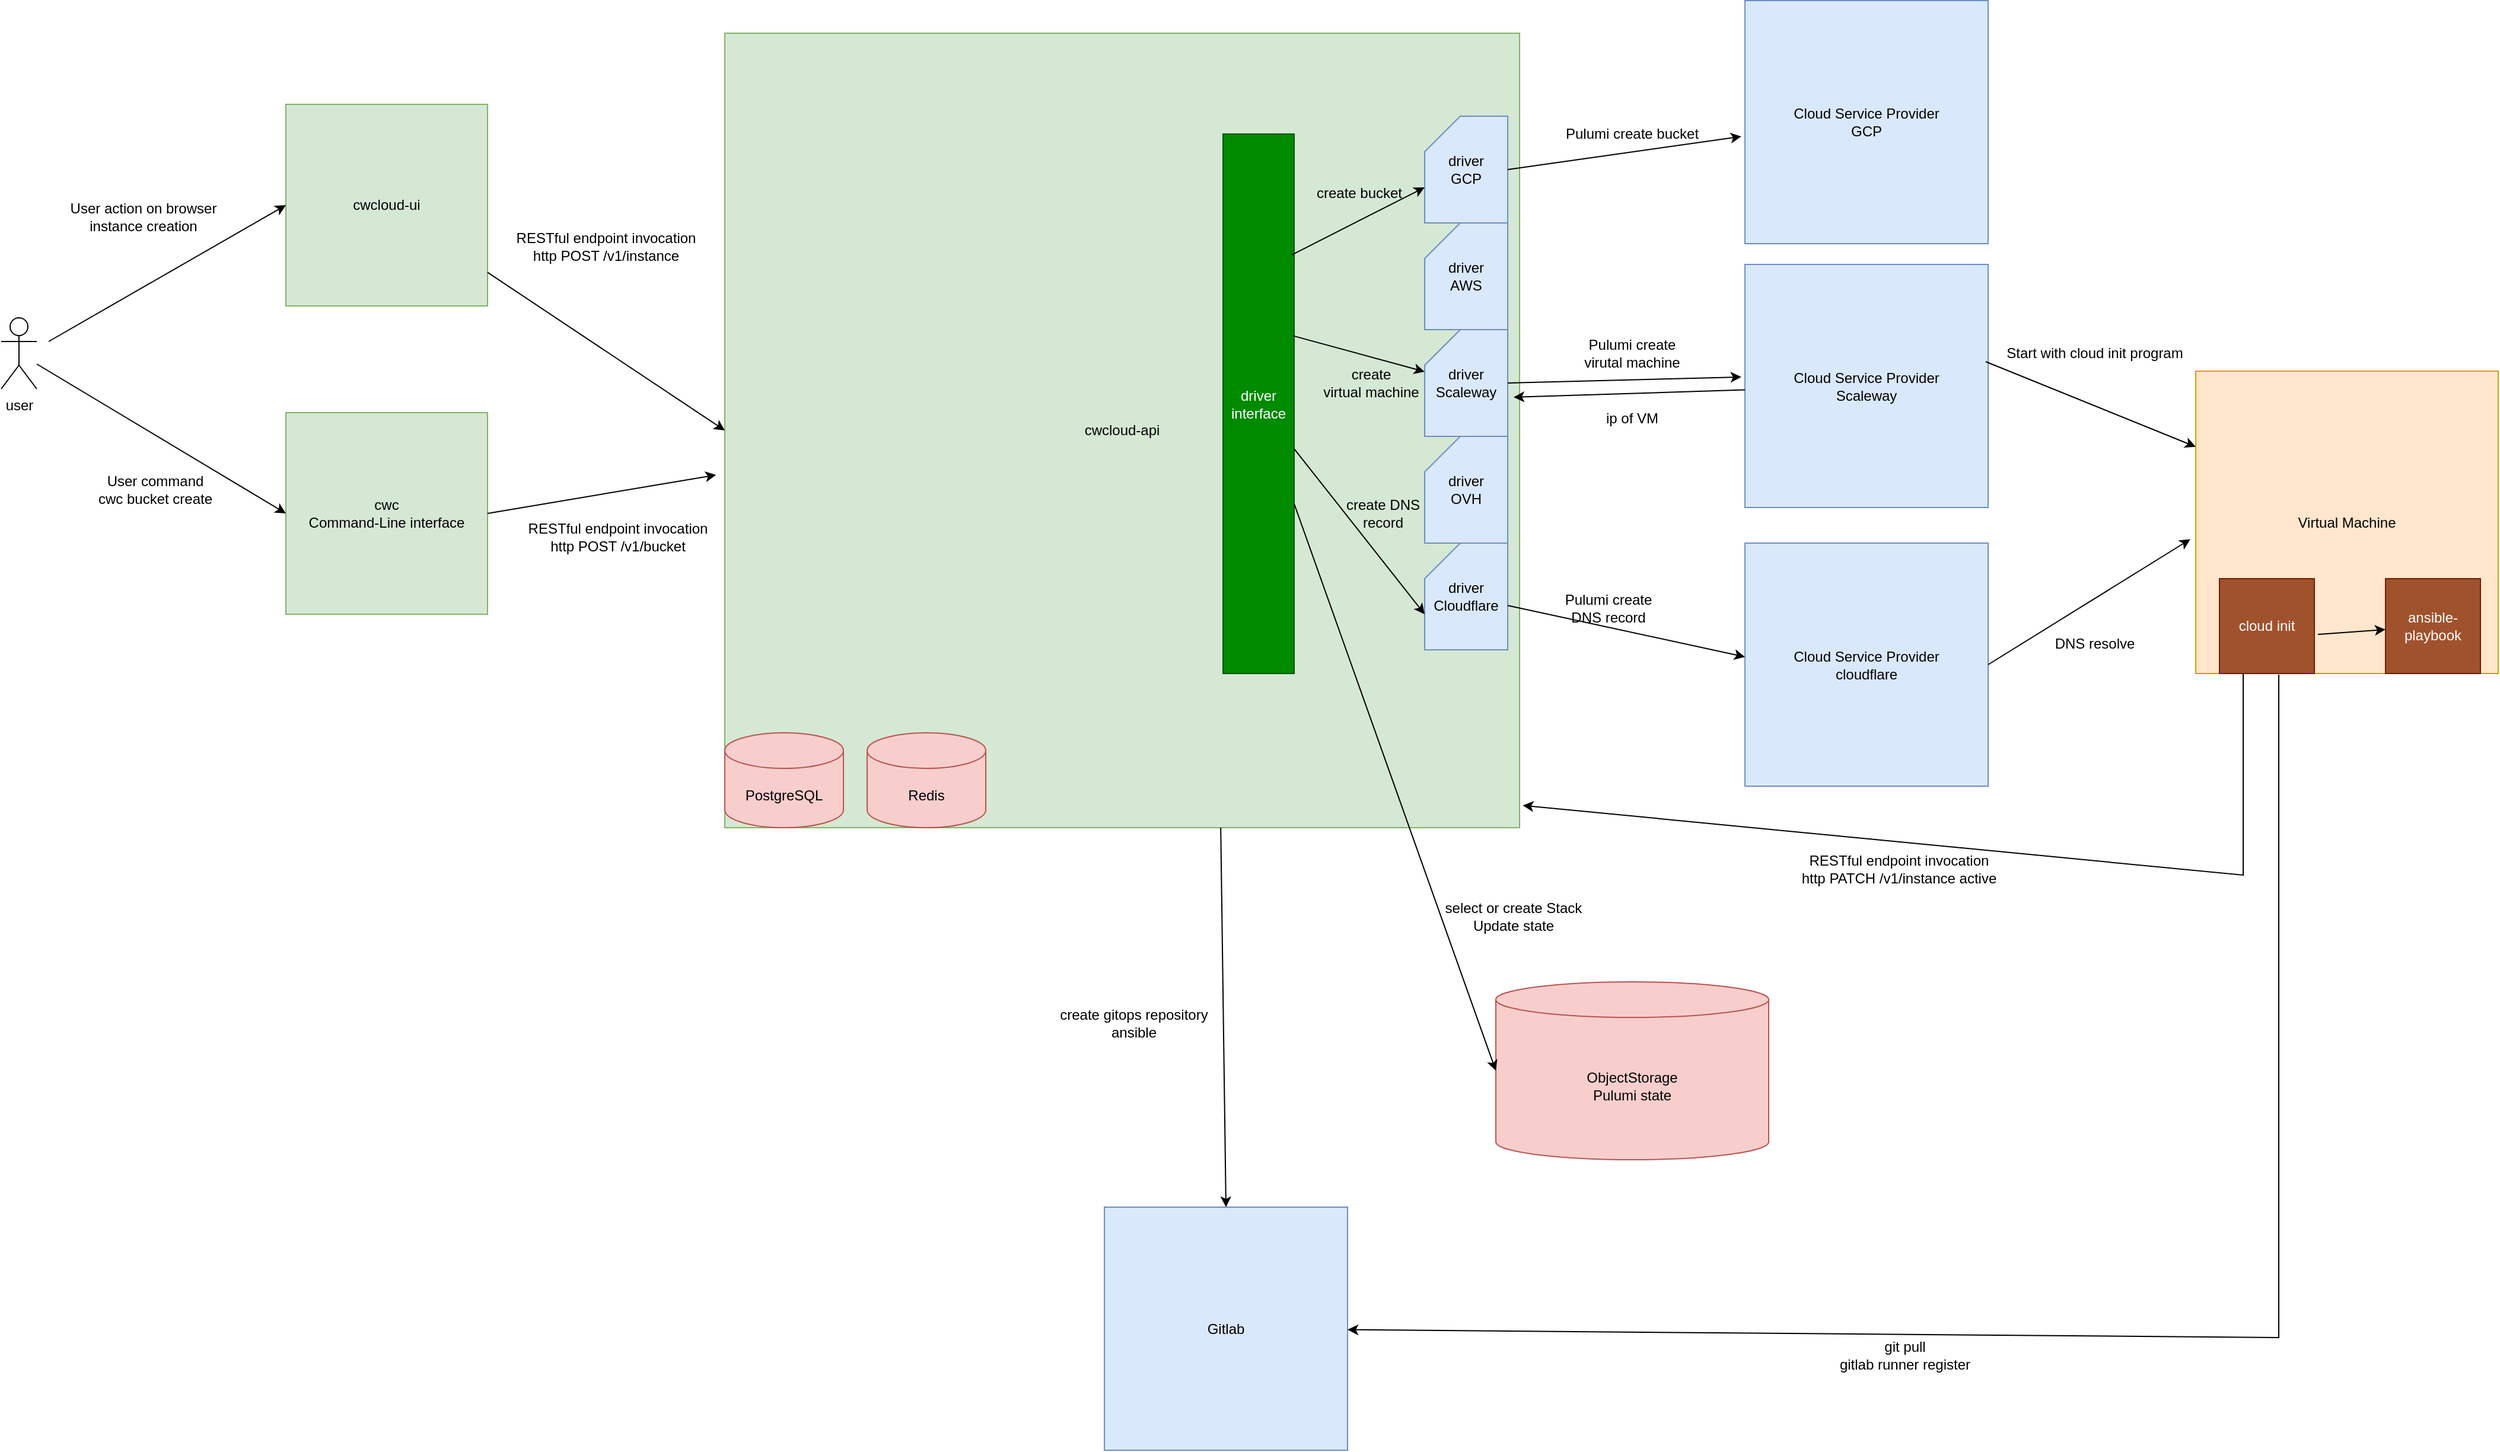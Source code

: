 <mxfile version="24.2.1" type="device">
  <diagram name="Page-1" id="8OBKk41p--By60RAJChD">
    <mxGraphModel dx="2818" dy="1359" grid="1" gridSize="10" guides="1" tooltips="1" connect="1" arrows="1" fold="1" page="1" pageScale="1" pageWidth="850" pageHeight="1100" math="0" shadow="0">
      <root>
        <mxCell id="0" />
        <mxCell id="1" parent="0" />
        <mxCell id="VmBzKAPH3LvwEZfFCWB9-1" value="cwcloud-api" style="whiteSpace=wrap;html=1;aspect=fixed;fillColor=#d5e8d4;strokeColor=#82b366;" vertex="1" parent="1">
          <mxGeometry x="220" y="110" width="670" height="670" as="geometry" />
        </mxCell>
        <mxCell id="VmBzKAPH3LvwEZfFCWB9-2" value="PostgreSQL" style="shape=cylinder3;whiteSpace=wrap;html=1;boundedLbl=1;backgroundOutline=1;size=15;fillColor=#f8cecc;strokeColor=#b85450;" vertex="1" parent="1">
          <mxGeometry x="220" y="700" width="100" height="80" as="geometry" />
        </mxCell>
        <mxCell id="VmBzKAPH3LvwEZfFCWB9-4" value="user" style="shape=umlActor;verticalLabelPosition=bottom;verticalAlign=top;html=1;outlineConnect=0;" vertex="1" parent="1">
          <mxGeometry x="-390" y="350" width="30" height="60" as="geometry" />
        </mxCell>
        <mxCell id="VmBzKAPH3LvwEZfFCWB9-8" value="cwcloud-ui" style="whiteSpace=wrap;html=1;aspect=fixed;fillColor=#d5e8d4;strokeColor=#82b366;" vertex="1" parent="1">
          <mxGeometry x="-150" y="170" width="170" height="170" as="geometry" />
        </mxCell>
        <mxCell id="VmBzKAPH3LvwEZfFCWB9-9" value="cwc&lt;div&gt;Command-Line interface&lt;/div&gt;" style="whiteSpace=wrap;html=1;aspect=fixed;fillColor=#d5e8d4;strokeColor=#82b366;" vertex="1" parent="1">
          <mxGeometry x="-150" y="430" width="170" height="170" as="geometry" />
        </mxCell>
        <mxCell id="VmBzKAPH3LvwEZfFCWB9-10" value="" style="endArrow=classic;html=1;rounded=0;entryX=0;entryY=0.5;entryDx=0;entryDy=0;" edge="1" parent="1" target="VmBzKAPH3LvwEZfFCWB9-8">
          <mxGeometry width="50" height="50" relative="1" as="geometry">
            <mxPoint x="-350" y="370" as="sourcePoint" />
            <mxPoint x="-300" y="330" as="targetPoint" />
          </mxGeometry>
        </mxCell>
        <mxCell id="VmBzKAPH3LvwEZfFCWB9-11" value="" style="endArrow=classic;html=1;rounded=0;entryX=0;entryY=0.5;entryDx=0;entryDy=0;" edge="1" parent="1" source="VmBzKAPH3LvwEZfFCWB9-4" target="VmBzKAPH3LvwEZfFCWB9-9">
          <mxGeometry width="50" height="50" relative="1" as="geometry">
            <mxPoint x="-340" y="390" as="sourcePoint" />
            <mxPoint x="-110" y="265" as="targetPoint" />
          </mxGeometry>
        </mxCell>
        <mxCell id="VmBzKAPH3LvwEZfFCWB9-12" value="" style="endArrow=classic;html=1;rounded=0;entryX=0;entryY=0.5;entryDx=0;entryDy=0;" edge="1" parent="1" source="VmBzKAPH3LvwEZfFCWB9-8" target="VmBzKAPH3LvwEZfFCWB9-1">
          <mxGeometry width="50" height="50" relative="1" as="geometry">
            <mxPoint x="160" y="380" as="sourcePoint" />
            <mxPoint x="210" y="330" as="targetPoint" />
          </mxGeometry>
        </mxCell>
        <mxCell id="VmBzKAPH3LvwEZfFCWB9-13" value="" style="endArrow=classic;html=1;rounded=0;exitX=1;exitY=0.5;exitDx=0;exitDy=0;entryX=-0.011;entryY=0.556;entryDx=0;entryDy=0;entryPerimeter=0;" edge="1" parent="1" source="VmBzKAPH3LvwEZfFCWB9-9" target="VmBzKAPH3LvwEZfFCWB9-1">
          <mxGeometry width="50" height="50" relative="1" as="geometry">
            <mxPoint x="60" y="297" as="sourcePoint" />
            <mxPoint x="250" y="380" as="targetPoint" />
          </mxGeometry>
        </mxCell>
        <mxCell id="VmBzKAPH3LvwEZfFCWB9-15" value="Redis" style="shape=cylinder3;whiteSpace=wrap;html=1;boundedLbl=1;backgroundOutline=1;size=15;fillColor=#f8cecc;strokeColor=#b85450;" vertex="1" parent="1">
          <mxGeometry x="340" y="700" width="100" height="80" as="geometry" />
        </mxCell>
        <mxCell id="VmBzKAPH3LvwEZfFCWB9-16" value="ObjectStorage&lt;br&gt;Pulumi state" style="shape=cylinder3;whiteSpace=wrap;html=1;boundedLbl=1;backgroundOutline=1;size=15;fillColor=#f8cecc;strokeColor=#b85450;" vertex="1" parent="1">
          <mxGeometry x="870" y="910" width="230" height="150" as="geometry" />
        </mxCell>
        <mxCell id="VmBzKAPH3LvwEZfFCWB9-25" value="driver&lt;br&gt;GCP" style="shape=card;whiteSpace=wrap;html=1;fillColor=#dae8fc;strokeColor=#6c8ebf;" vertex="1" parent="1">
          <mxGeometry x="810" y="180" width="70" height="90" as="geometry" />
        </mxCell>
        <mxCell id="VmBzKAPH3LvwEZfFCWB9-29" value="driver&lt;br&gt;AWS" style="shape=card;whiteSpace=wrap;html=1;fillColor=#dae8fc;strokeColor=#6c8ebf;" vertex="1" parent="1">
          <mxGeometry x="810" y="270" width="70" height="90" as="geometry" />
        </mxCell>
        <mxCell id="VmBzKAPH3LvwEZfFCWB9-30" value="driver&lt;br&gt;Scaleway" style="shape=card;whiteSpace=wrap;html=1;fillColor=#dae8fc;strokeColor=#6c8ebf;" vertex="1" parent="1">
          <mxGeometry x="810" y="360" width="70" height="90" as="geometry" />
        </mxCell>
        <mxCell id="VmBzKAPH3LvwEZfFCWB9-31" value="driver&lt;br&gt;OVH" style="shape=card;whiteSpace=wrap;html=1;fillColor=#dae8fc;strokeColor=#6c8ebf;" vertex="1" parent="1">
          <mxGeometry x="810" y="450" width="70" height="90" as="geometry" />
        </mxCell>
        <mxCell id="VmBzKAPH3LvwEZfFCWB9-32" value="driver&lt;br&gt;Cloudflare" style="shape=card;whiteSpace=wrap;html=1;fillColor=#dae8fc;strokeColor=#6c8ebf;" vertex="1" parent="1">
          <mxGeometry x="810" y="540" width="70" height="90" as="geometry" />
        </mxCell>
        <mxCell id="VmBzKAPH3LvwEZfFCWB9-33" value="RESTful endpoint invocation&lt;br&gt;http POST /v1/instance" style="text;html=1;align=center;verticalAlign=middle;whiteSpace=wrap;rounded=0;" vertex="1" parent="1">
          <mxGeometry x="20" y="275" width="200" height="30" as="geometry" />
        </mxCell>
        <mxCell id="VmBzKAPH3LvwEZfFCWB9-34" value="RESTful endpoint invocation&lt;br&gt;http POST /v1/bucket" style="text;html=1;align=center;verticalAlign=middle;whiteSpace=wrap;rounded=0;" vertex="1" parent="1">
          <mxGeometry x="30" y="520" width="200" height="30" as="geometry" />
        </mxCell>
        <mxCell id="VmBzKAPH3LvwEZfFCWB9-36" style="edgeStyle=orthogonalEdgeStyle;rounded=0;orthogonalLoop=1;jettySize=auto;html=1;exitX=0.5;exitY=1;exitDx=0;exitDy=0;" edge="1" parent="1" source="VmBzKAPH3LvwEZfFCWB9-34" target="VmBzKAPH3LvwEZfFCWB9-34">
          <mxGeometry relative="1" as="geometry" />
        </mxCell>
        <mxCell id="VmBzKAPH3LvwEZfFCWB9-37" value="User command&lt;br&gt;cwc bucket create" style="text;html=1;align=center;verticalAlign=middle;whiteSpace=wrap;rounded=0;" vertex="1" parent="1">
          <mxGeometry x="-360" y="480" width="200" height="30" as="geometry" />
        </mxCell>
        <mxCell id="VmBzKAPH3LvwEZfFCWB9-38" value="User action on browser&lt;br&gt;instance creation" style="text;html=1;align=center;verticalAlign=middle;whiteSpace=wrap;rounded=0;" vertex="1" parent="1">
          <mxGeometry x="-370" y="250" width="200" height="30" as="geometry" />
        </mxCell>
        <mxCell id="VmBzKAPH3LvwEZfFCWB9-39" value="Cloud Service Provider&lt;br&gt;GCP" style="whiteSpace=wrap;html=1;aspect=fixed;fillColor=#dae8fc;strokeColor=#6c8ebf;" vertex="1" parent="1">
          <mxGeometry x="1080" y="82.5" width="205" height="205" as="geometry" />
        </mxCell>
        <mxCell id="VmBzKAPH3LvwEZfFCWB9-40" value="Cloud Service Provider&lt;br&gt;&lt;div&gt;cloudflare&lt;/div&gt;" style="whiteSpace=wrap;html=1;aspect=fixed;fillColor=#dae8fc;strokeColor=#6c8ebf;" vertex="1" parent="1">
          <mxGeometry x="1080" y="540" width="205" height="205" as="geometry" />
        </mxCell>
        <mxCell id="VmBzKAPH3LvwEZfFCWB9-43" value="driver&lt;div&gt;interface&lt;/div&gt;" style="rounded=0;whiteSpace=wrap;html=1;fillColor=#008a00;fontColor=#ffffff;strokeColor=#005700;" vertex="1" parent="1">
          <mxGeometry x="640" y="195" width="60" height="455" as="geometry" />
        </mxCell>
        <mxCell id="VmBzKAPH3LvwEZfFCWB9-44" value="" style="endArrow=classic;html=1;rounded=0;exitX=0.967;exitY=0.224;exitDx=0;exitDy=0;exitPerimeter=0;entryX=0;entryY=0;entryDx=0;entryDy=60;entryPerimeter=0;" edge="1" parent="1" source="VmBzKAPH3LvwEZfFCWB9-43" target="VmBzKAPH3LvwEZfFCWB9-25">
          <mxGeometry width="50" height="50" relative="1" as="geometry">
            <mxPoint x="700" y="330" as="sourcePoint" />
            <mxPoint x="750" y="280" as="targetPoint" />
          </mxGeometry>
        </mxCell>
        <mxCell id="VmBzKAPH3LvwEZfFCWB9-46" value="" style="endArrow=classic;html=1;rounded=0;entryX=0;entryY=0;entryDx=0;entryDy=60;entryPerimeter=0;" edge="1" parent="1" source="VmBzKAPH3LvwEZfFCWB9-43" target="VmBzKAPH3LvwEZfFCWB9-32">
          <mxGeometry width="50" height="50" relative="1" as="geometry">
            <mxPoint x="698" y="307" as="sourcePoint" />
            <mxPoint x="820" y="250" as="targetPoint" />
          </mxGeometry>
        </mxCell>
        <mxCell id="VmBzKAPH3LvwEZfFCWB9-47" value="create DNS&lt;br&gt;record" style="text;html=1;align=center;verticalAlign=middle;whiteSpace=wrap;rounded=0;" vertex="1" parent="1">
          <mxGeometry x="700" y="500" width="150" height="30" as="geometry" />
        </mxCell>
        <mxCell id="VmBzKAPH3LvwEZfFCWB9-48" value="Cloud Service Provider&lt;br&gt;Scaleway" style="whiteSpace=wrap;html=1;aspect=fixed;fillColor=#dae8fc;strokeColor=#6c8ebf;" vertex="1" parent="1">
          <mxGeometry x="1080" y="305" width="205" height="205" as="geometry" />
        </mxCell>
        <mxCell id="VmBzKAPH3LvwEZfFCWB9-49" value="" style="endArrow=classic;html=1;rounded=0;exitX=0.983;exitY=0.374;exitDx=0;exitDy=0;exitPerimeter=0;" edge="1" parent="1" source="VmBzKAPH3LvwEZfFCWB9-43" target="VmBzKAPH3LvwEZfFCWB9-30">
          <mxGeometry width="50" height="50" relative="1" as="geometry">
            <mxPoint x="698" y="307" as="sourcePoint" />
            <mxPoint x="820" y="250" as="targetPoint" />
          </mxGeometry>
        </mxCell>
        <mxCell id="VmBzKAPH3LvwEZfFCWB9-50" value="create bucket" style="text;html=1;align=center;verticalAlign=middle;whiteSpace=wrap;rounded=0;" vertex="1" parent="1">
          <mxGeometry x="670" y="230" width="170" height="30" as="geometry" />
        </mxCell>
        <mxCell id="VmBzKAPH3LvwEZfFCWB9-51" value="" style="endArrow=classic;html=1;rounded=0;exitX=1;exitY=0.5;exitDx=0;exitDy=0;exitPerimeter=0;entryX=-0.015;entryY=0.463;entryDx=0;entryDy=0;entryPerimeter=0;" edge="1" parent="1" source="VmBzKAPH3LvwEZfFCWB9-30" target="VmBzKAPH3LvwEZfFCWB9-48">
          <mxGeometry width="50" height="50" relative="1" as="geometry">
            <mxPoint x="770" y="380" as="sourcePoint" />
            <mxPoint x="930" y="320" as="targetPoint" />
          </mxGeometry>
        </mxCell>
        <mxCell id="VmBzKAPH3LvwEZfFCWB9-52" value="create &lt;br&gt;virtual machine" style="text;html=1;align=center;verticalAlign=middle;whiteSpace=wrap;rounded=0;" vertex="1" parent="1">
          <mxGeometry x="680" y="390" width="170" height="30" as="geometry" />
        </mxCell>
        <mxCell id="VmBzKAPH3LvwEZfFCWB9-53" style="edgeStyle=orthogonalEdgeStyle;rounded=0;orthogonalLoop=1;jettySize=auto;html=1;exitX=0.5;exitY=1;exitDx=0;exitDy=0;" edge="1" parent="1" source="VmBzKAPH3LvwEZfFCWB9-52" target="VmBzKAPH3LvwEZfFCWB9-52">
          <mxGeometry relative="1" as="geometry" />
        </mxCell>
        <mxCell id="VmBzKAPH3LvwEZfFCWB9-54" value="" style="endArrow=classic;html=1;rounded=0;exitX=1;exitY=0.5;exitDx=0;exitDy=0;exitPerimeter=0;entryX=-0.015;entryY=0.559;entryDx=0;entryDy=0;entryPerimeter=0;" edge="1" parent="1" source="VmBzKAPH3LvwEZfFCWB9-25" target="VmBzKAPH3LvwEZfFCWB9-39">
          <mxGeometry width="50" height="50" relative="1" as="geometry">
            <mxPoint x="900" y="235" as="sourcePoint" />
            <mxPoint x="1097" y="230" as="targetPoint" />
          </mxGeometry>
        </mxCell>
        <mxCell id="VmBzKAPH3LvwEZfFCWB9-55" value="" style="endArrow=classic;html=1;rounded=0;entryX=0;entryY=0.5;entryDx=0;entryDy=0;entryPerimeter=0;" edge="1" parent="1" source="VmBzKAPH3LvwEZfFCWB9-43" target="VmBzKAPH3LvwEZfFCWB9-16">
          <mxGeometry width="50" height="50" relative="1" as="geometry">
            <mxPoint x="550" y="740" as="sourcePoint" />
            <mxPoint x="550" y="670" as="targetPoint" />
          </mxGeometry>
        </mxCell>
        <mxCell id="VmBzKAPH3LvwEZfFCWB9-56" value="create gitops repository&lt;br&gt;ansible" style="text;html=1;align=center;verticalAlign=middle;whiteSpace=wrap;rounded=0;" vertex="1" parent="1">
          <mxGeometry x="490" y="930" width="150" height="30" as="geometry" />
        </mxCell>
        <mxCell id="VmBzKAPH3LvwEZfFCWB9-57" value="Pulumi create bucket" style="text;html=1;align=center;verticalAlign=middle;whiteSpace=wrap;rounded=0;" vertex="1" parent="1">
          <mxGeometry x="900" y="180" width="170" height="30" as="geometry" />
        </mxCell>
        <mxCell id="VmBzKAPH3LvwEZfFCWB9-58" value="Pulumi create&lt;br&gt;virutal machine" style="text;html=1;align=center;verticalAlign=middle;whiteSpace=wrap;rounded=0;" vertex="1" parent="1">
          <mxGeometry x="900" y="365" width="170" height="30" as="geometry" />
        </mxCell>
        <mxCell id="VmBzKAPH3LvwEZfFCWB9-59" value="" style="endArrow=classic;html=1;rounded=0;entryX=0;entryY=0.468;entryDx=0;entryDy=0;entryPerimeter=0;" edge="1" parent="1" source="VmBzKAPH3LvwEZfFCWB9-32" target="VmBzKAPH3LvwEZfFCWB9-40">
          <mxGeometry width="50" height="50" relative="1" as="geometry">
            <mxPoint x="950" y="500" as="sourcePoint" />
            <mxPoint x="1060" y="639" as="targetPoint" />
          </mxGeometry>
        </mxCell>
        <mxCell id="VmBzKAPH3LvwEZfFCWB9-61" value="Pulumi create&lt;br&gt;DNS record" style="text;html=1;align=center;verticalAlign=middle;whiteSpace=wrap;rounded=0;" vertex="1" parent="1">
          <mxGeometry x="880" y="580" width="170" height="30" as="geometry" />
        </mxCell>
        <mxCell id="VmBzKAPH3LvwEZfFCWB9-62" value="" style="endArrow=classic;html=1;rounded=0;entryX=1.071;entryY=0.633;entryDx=0;entryDy=0;entryPerimeter=0;" edge="1" parent="1" source="VmBzKAPH3LvwEZfFCWB9-48" target="VmBzKAPH3LvwEZfFCWB9-30">
          <mxGeometry width="50" height="50" relative="1" as="geometry">
            <mxPoint x="890" y="415" as="sourcePoint" />
            <mxPoint x="1087" y="410" as="targetPoint" />
          </mxGeometry>
        </mxCell>
        <mxCell id="VmBzKAPH3LvwEZfFCWB9-63" value="ip of VM" style="text;html=1;align=center;verticalAlign=middle;whiteSpace=wrap;rounded=0;" vertex="1" parent="1">
          <mxGeometry x="900" y="420" width="170" height="30" as="geometry" />
        </mxCell>
        <mxCell id="VmBzKAPH3LvwEZfFCWB9-71" value="Virtual Machine" style="whiteSpace=wrap;html=1;aspect=fixed;fillColor=#ffe6cc;strokeColor=#d79b00;" vertex="1" parent="1">
          <mxGeometry x="1460" y="395" width="255" height="255" as="geometry" />
        </mxCell>
        <mxCell id="VmBzKAPH3LvwEZfFCWB9-72" value="Gitlab" style="whiteSpace=wrap;html=1;aspect=fixed;fillColor=#dae8fc;strokeColor=#6c8ebf;" vertex="1" parent="1">
          <mxGeometry x="540" y="1100" width="205" height="205" as="geometry" />
        </mxCell>
        <mxCell id="VmBzKAPH3LvwEZfFCWB9-73" value="" style="endArrow=classic;html=1;rounded=0;exitX=0.624;exitY=1;exitDx=0;exitDy=0;exitPerimeter=0;entryX=0.5;entryY=0;entryDx=0;entryDy=0;" edge="1" parent="1" source="VmBzKAPH3LvwEZfFCWB9-1" target="VmBzKAPH3LvwEZfFCWB9-72">
          <mxGeometry width="50" height="50" relative="1" as="geometry">
            <mxPoint x="910" y="720" as="sourcePoint" />
            <mxPoint x="960" y="670" as="targetPoint" />
          </mxGeometry>
        </mxCell>
        <mxCell id="VmBzKAPH3LvwEZfFCWB9-74" value="select or create Stack&lt;br&gt;Update state" style="text;html=1;align=center;verticalAlign=middle;whiteSpace=wrap;rounded=0;" vertex="1" parent="1">
          <mxGeometry x="810" y="840" width="150" height="30" as="geometry" />
        </mxCell>
        <mxCell id="VmBzKAPH3LvwEZfFCWB9-77" value="" style="endArrow=classic;html=1;rounded=0;exitX=0.99;exitY=0.4;exitDx=0;exitDy=0;exitPerimeter=0;entryX=0;entryY=0.25;entryDx=0;entryDy=0;" edge="1" parent="1" source="VmBzKAPH3LvwEZfFCWB9-48" target="VmBzKAPH3LvwEZfFCWB9-71">
          <mxGeometry width="50" height="50" relative="1" as="geometry">
            <mxPoint x="1360" y="470" as="sourcePoint" />
            <mxPoint x="1410" y="420" as="targetPoint" />
          </mxGeometry>
        </mxCell>
        <mxCell id="VmBzKAPH3LvwEZfFCWB9-78" value="Start with cloud init program" style="text;html=1;align=center;verticalAlign=middle;whiteSpace=wrap;rounded=0;" vertex="1" parent="1">
          <mxGeometry x="1290" y="365" width="170" height="30" as="geometry" />
        </mxCell>
        <mxCell id="VmBzKAPH3LvwEZfFCWB9-79" value="cloud init" style="whiteSpace=wrap;html=1;aspect=fixed;fillColor=#a0522d;fontColor=#ffffff;strokeColor=#6D1F00;" vertex="1" parent="1">
          <mxGeometry x="1480" y="570" width="80" height="80" as="geometry" />
        </mxCell>
        <mxCell id="VmBzKAPH3LvwEZfFCWB9-81" value="" style="endArrow=classic;html=1;rounded=0;exitX=1;exitY=0.5;exitDx=0;exitDy=0;entryX=-0.018;entryY=0.556;entryDx=0;entryDy=0;entryPerimeter=0;" edge="1" parent="1" source="VmBzKAPH3LvwEZfFCWB9-40" target="VmBzKAPH3LvwEZfFCWB9-71">
          <mxGeometry width="50" height="50" relative="1" as="geometry">
            <mxPoint x="1293" y="397" as="sourcePoint" />
            <mxPoint x="1470" y="461" as="targetPoint" />
          </mxGeometry>
        </mxCell>
        <mxCell id="VmBzKAPH3LvwEZfFCWB9-82" value="DNS resolve" style="text;html=1;align=center;verticalAlign=middle;whiteSpace=wrap;rounded=0;" vertex="1" parent="1">
          <mxGeometry x="1290" y="610" width="170" height="30" as="geometry" />
        </mxCell>
        <mxCell id="VmBzKAPH3LvwEZfFCWB9-83" value="" style="endArrow=classic;html=1;rounded=0;exitX=0.625;exitY=1.013;exitDx=0;exitDy=0;exitPerimeter=0;" edge="1" parent="1" source="VmBzKAPH3LvwEZfFCWB9-79" target="VmBzKAPH3LvwEZfFCWB9-72">
          <mxGeometry width="50" height="50" relative="1" as="geometry">
            <mxPoint x="1547.5" y="880" as="sourcePoint" />
            <mxPoint x="1598" y="1170" as="targetPoint" />
            <Array as="points">
              <mxPoint x="1530" y="1210" />
            </Array>
          </mxGeometry>
        </mxCell>
        <mxCell id="VmBzKAPH3LvwEZfFCWB9-84" value="git pull&lt;br&gt;gitlab runner register" style="text;html=1;align=center;verticalAlign=middle;whiteSpace=wrap;rounded=0;" vertex="1" parent="1">
          <mxGeometry x="1140" y="1210" width="150" height="30" as="geometry" />
        </mxCell>
        <mxCell id="VmBzKAPH3LvwEZfFCWB9-86" value="ansible-playbook" style="whiteSpace=wrap;html=1;aspect=fixed;fillColor=#a0522d;fontColor=#ffffff;strokeColor=#6D1F00;" vertex="1" parent="1">
          <mxGeometry x="1620" y="570" width="80" height="80" as="geometry" />
        </mxCell>
        <mxCell id="VmBzKAPH3LvwEZfFCWB9-87" value="" style="endArrow=classic;html=1;rounded=0;exitX=1.038;exitY=0.588;exitDx=0;exitDy=0;exitPerimeter=0;" edge="1" parent="1" source="VmBzKAPH3LvwEZfFCWB9-79" target="VmBzKAPH3LvwEZfFCWB9-86">
          <mxGeometry width="50" height="50" relative="1" as="geometry">
            <mxPoint x="1590" y="610" as="sourcePoint" />
            <mxPoint x="1640" y="560" as="targetPoint" />
          </mxGeometry>
        </mxCell>
        <mxCell id="VmBzKAPH3LvwEZfFCWB9-88" value="" style="endArrow=classic;html=1;rounded=0;exitX=0.25;exitY=1;exitDx=0;exitDy=0;entryX=1.004;entryY=0.972;entryDx=0;entryDy=0;entryPerimeter=0;" edge="1" parent="1" source="VmBzKAPH3LvwEZfFCWB9-79" target="VmBzKAPH3LvwEZfFCWB9-1">
          <mxGeometry width="50" height="50" relative="1" as="geometry">
            <mxPoint x="1290" y="960" as="sourcePoint" />
            <mxPoint x="1340" y="910" as="targetPoint" />
            <Array as="points">
              <mxPoint x="1500" y="820" />
            </Array>
          </mxGeometry>
        </mxCell>
        <mxCell id="VmBzKAPH3LvwEZfFCWB9-89" value="RESTful endpoint invocation&lt;br&gt;http PATCH /v1/instance active" style="text;html=1;align=center;verticalAlign=middle;whiteSpace=wrap;rounded=0;" vertex="1" parent="1">
          <mxGeometry x="1110" y="800" width="200" height="30" as="geometry" />
        </mxCell>
      </root>
    </mxGraphModel>
  </diagram>
</mxfile>
